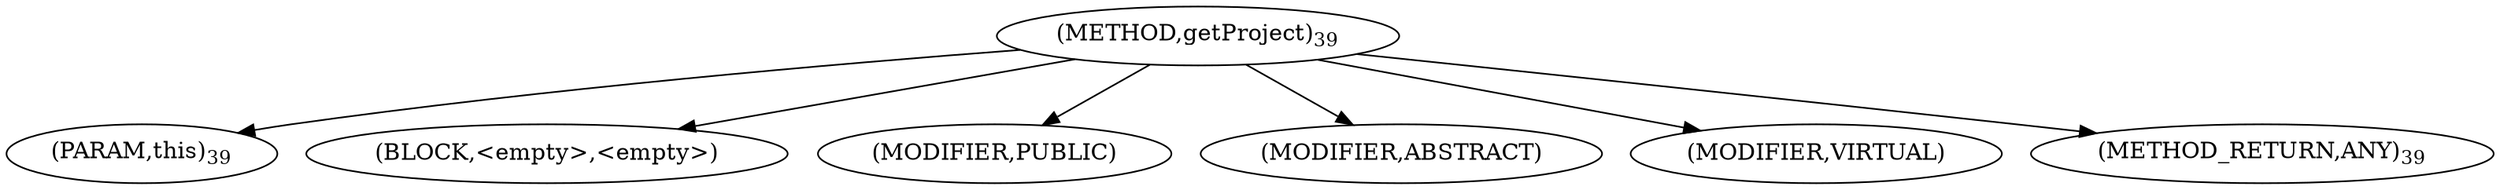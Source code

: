 digraph "getProject" {  
"18" [label = <(METHOD,getProject)<SUB>39</SUB>> ]
"19" [label = <(PARAM,this)<SUB>39</SUB>> ]
"20" [label = <(BLOCK,&lt;empty&gt;,&lt;empty&gt;)> ]
"21" [label = <(MODIFIER,PUBLIC)> ]
"22" [label = <(MODIFIER,ABSTRACT)> ]
"23" [label = <(MODIFIER,VIRTUAL)> ]
"24" [label = <(METHOD_RETURN,ANY)<SUB>39</SUB>> ]
  "18" -> "19" 
  "18" -> "20" 
  "18" -> "21" 
  "18" -> "22" 
  "18" -> "23" 
  "18" -> "24" 
}
